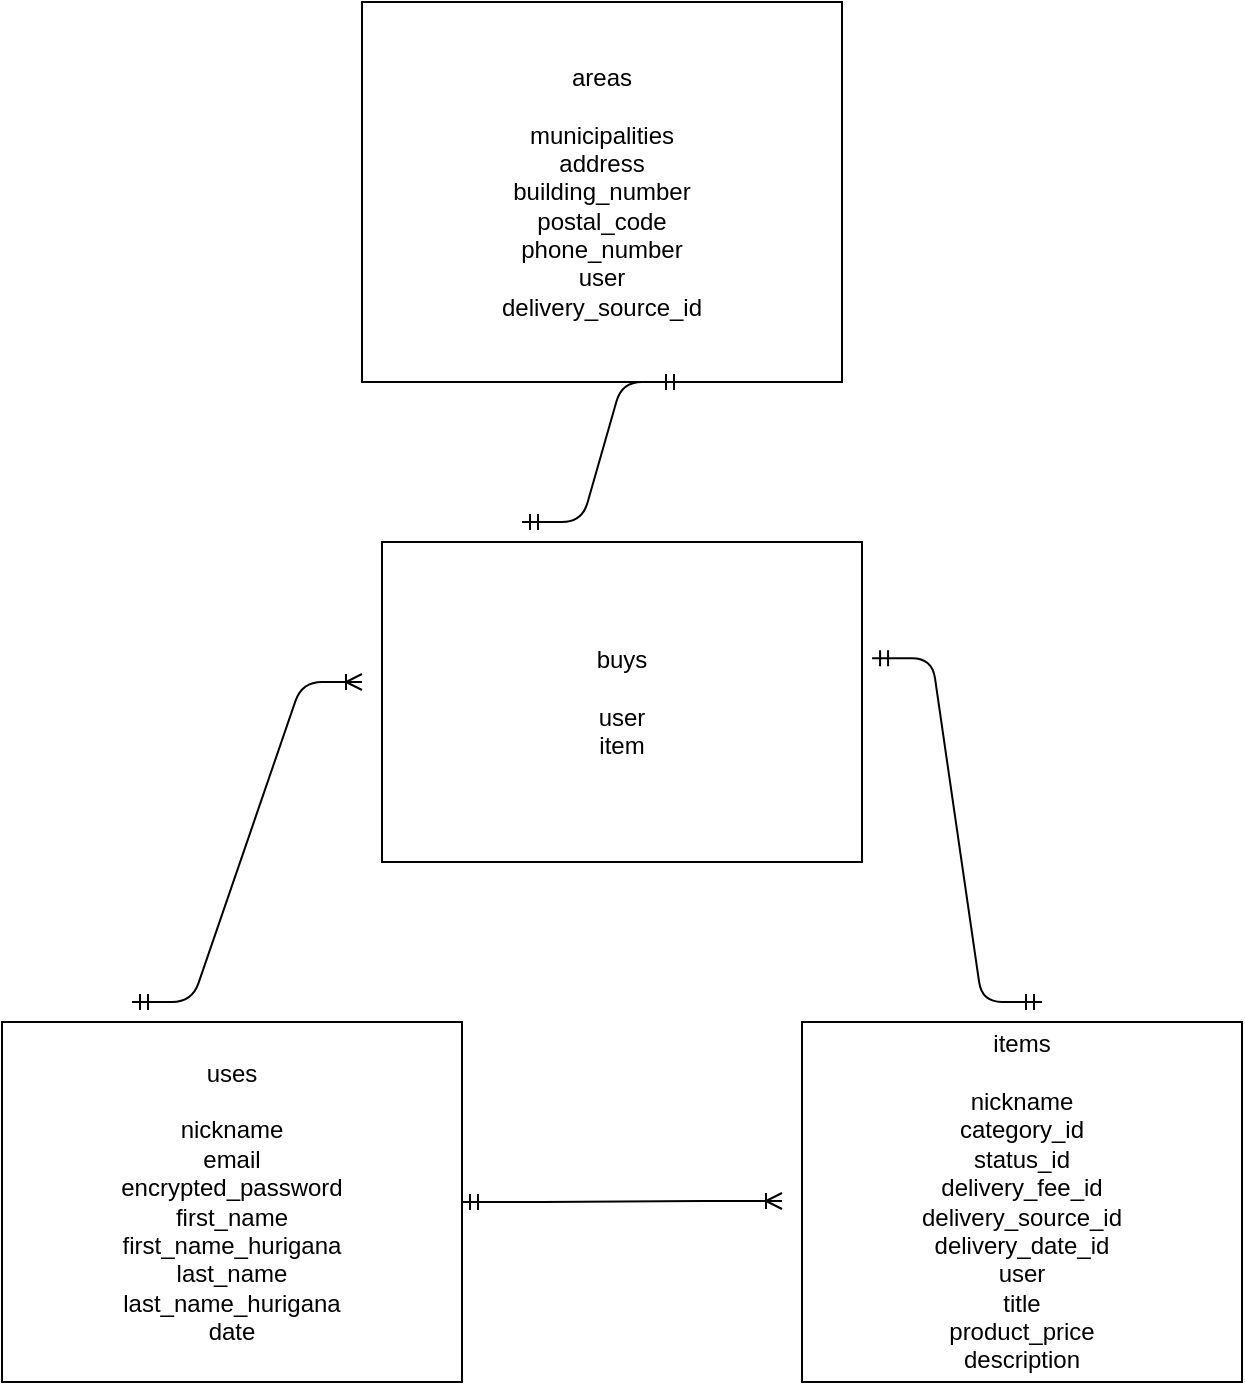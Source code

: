 <mxfile version="14.2.4" type="embed">
    <diagram id="Qit2CvinwSENeYdin00_" name="ページ1">
        <mxGraphModel dx="728" dy="680" grid="1" gridSize="10" guides="1" tooltips="1" connect="1" arrows="1" fold="1" page="1" pageScale="1" pageWidth="827" pageHeight="1169" math="0" shadow="0">
            <root>
                <mxCell id="0"/>
                <mxCell id="1" parent="0"/>
                <mxCell id="54" value="uses&lt;br&gt;&lt;br&gt;nickname&lt;br&gt;email&lt;br&gt;encrypted_password&lt;br&gt;first_name&lt;br&gt;first_name_hurigana&lt;br&gt;last_name&lt;br&gt;last_name_hurigana&lt;br&gt;date" style="whiteSpace=wrap;html=1;align=center;" parent="1" vertex="1">
                    <mxGeometry x="80" y="530" width="230" height="180" as="geometry"/>
                </mxCell>
                <mxCell id="55" value="items&lt;br&gt;&lt;br&gt;nickname&lt;br&gt;category_id&lt;br&gt;status_id&lt;br&gt;delivery_fee_id&lt;br&gt;delivery_source_id&lt;br&gt;delivery_date_id&lt;br&gt;user&lt;br&gt;title&lt;br&gt;product_price&lt;br&gt;description" style="whiteSpace=wrap;html=1;align=center;" parent="1" vertex="1">
                    <mxGeometry x="480" y="530" width="220" height="180" as="geometry"/>
                </mxCell>
                <mxCell id="57" value="buys&lt;br&gt;&lt;br&gt;user&lt;br&gt;item" style="whiteSpace=wrap;html=1;align=center;" parent="1" vertex="1">
                    <mxGeometry x="270" y="290" width="240" height="160" as="geometry"/>
                </mxCell>
                <mxCell id="58" value="areas&lt;br&gt;&lt;br&gt;municipalities&lt;br&gt;address&lt;br&gt;building_number&lt;br&gt;postal_code&lt;br&gt;phone_number&lt;br&gt;user&lt;br&gt;delivery_source_id" style="whiteSpace=wrap;html=1;align=center;" parent="1" vertex="1">
                    <mxGeometry x="260" y="20" width="240" height="190" as="geometry"/>
                </mxCell>
                <mxCell id="67" value="" style="edgeStyle=entityRelationEdgeStyle;fontSize=12;html=1;endArrow=ERoneToMany;startArrow=ERmandOne;" parent="1" edge="1">
                    <mxGeometry width="100" height="100" relative="1" as="geometry">
                        <mxPoint x="310" y="620" as="sourcePoint"/>
                        <mxPoint x="470" y="619.5" as="targetPoint"/>
                    </mxGeometry>
                </mxCell>
                <mxCell id="76" value="" style="edgeStyle=entityRelationEdgeStyle;fontSize=12;html=1;endArrow=ERoneToMany;startArrow=ERmandOne;" parent="1" edge="1">
                    <mxGeometry width="100" height="100" relative="1" as="geometry">
                        <mxPoint x="145" y="520" as="sourcePoint"/>
                        <mxPoint x="260" y="360" as="targetPoint"/>
                    </mxGeometry>
                </mxCell>
                <mxCell id="77" value="" style="edgeStyle=entityRelationEdgeStyle;fontSize=12;html=1;endArrow=ERmandOne;startArrow=ERmandOne;exitX=1.021;exitY=0.363;exitDx=0;exitDy=0;exitPerimeter=0;" parent="1" source="57" edge="1">
                    <mxGeometry width="100" height="100" relative="1" as="geometry">
                        <mxPoint x="540" y="490" as="sourcePoint"/>
                        <mxPoint x="600" y="520" as="targetPoint"/>
                    </mxGeometry>
                </mxCell>
                <mxCell id="78" value="" style="edgeStyle=entityRelationEdgeStyle;fontSize=12;html=1;endArrow=ERmandOne;startArrow=ERmandOne;" edge="1" parent="1">
                    <mxGeometry width="100" height="100" relative="1" as="geometry">
                        <mxPoint x="340" y="280" as="sourcePoint"/>
                        <mxPoint x="420" y="210" as="targetPoint"/>
                    </mxGeometry>
                </mxCell>
            </root>
        </mxGraphModel>
    </diagram>
</mxfile>